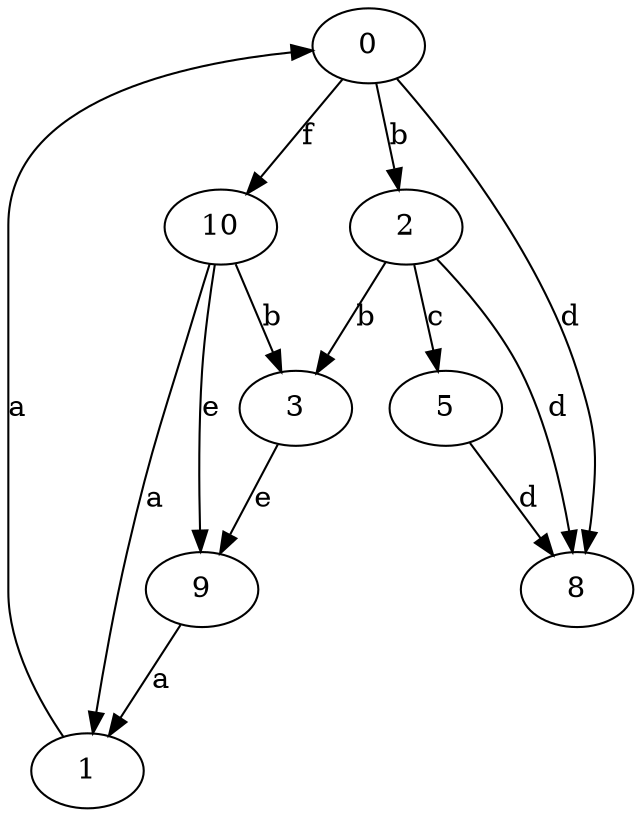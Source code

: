 strict digraph  {
0;
1;
2;
3;
5;
8;
9;
10;
0 -> 2  [label=b];
0 -> 8  [label=d];
0 -> 10  [label=f];
1 -> 0  [label=a];
2 -> 3  [label=b];
2 -> 5  [label=c];
2 -> 8  [label=d];
3 -> 9  [label=e];
5 -> 8  [label=d];
9 -> 1  [label=a];
10 -> 1  [label=a];
10 -> 3  [label=b];
10 -> 9  [label=e];
}
